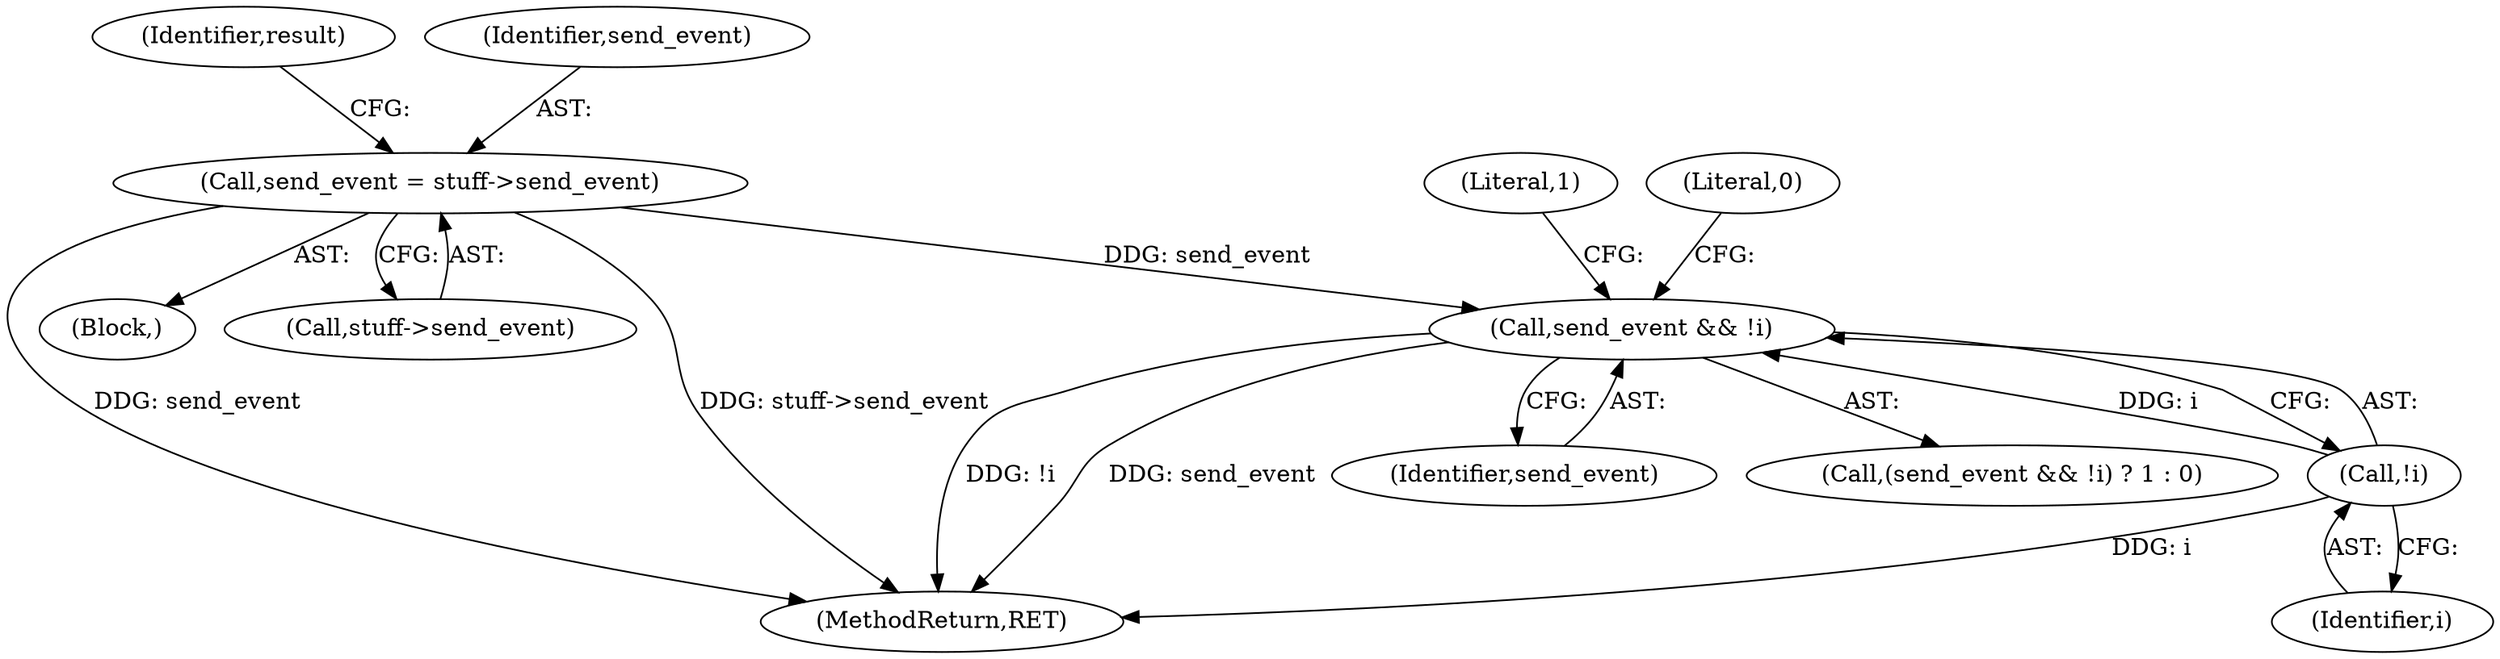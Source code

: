digraph "0_xserver_cad5a1050b7184d828aef9c1dd151c3ab649d37e_3@API" {
"1000284" [label="(Call,send_event && !i)"];
"1000116" [label="(Call,send_event = stuff->send_event)"];
"1000286" [label="(Call,!i)"];
"1000122" [label="(Identifier,result)"];
"1000296" [label="(MethodReturn,RET)"];
"1000117" [label="(Identifier,send_event)"];
"1000284" [label="(Call,send_event && !i)"];
"1000287" [label="(Identifier,i)"];
"1000286" [label="(Call,!i)"];
"1000285" [label="(Identifier,send_event)"];
"1000283" [label="(Call,(send_event && !i) ? 1 : 0)"];
"1000116" [label="(Call,send_event = stuff->send_event)"];
"1000288" [label="(Literal,1)"];
"1000102" [label="(Block,)"];
"1000118" [label="(Call,stuff->send_event)"];
"1000289" [label="(Literal,0)"];
"1000284" -> "1000283"  [label="AST: "];
"1000284" -> "1000285"  [label="CFG: "];
"1000284" -> "1000286"  [label="CFG: "];
"1000285" -> "1000284"  [label="AST: "];
"1000286" -> "1000284"  [label="AST: "];
"1000288" -> "1000284"  [label="CFG: "];
"1000289" -> "1000284"  [label="CFG: "];
"1000284" -> "1000296"  [label="DDG: !i"];
"1000284" -> "1000296"  [label="DDG: send_event"];
"1000116" -> "1000284"  [label="DDG: send_event"];
"1000286" -> "1000284"  [label="DDG: i"];
"1000116" -> "1000102"  [label="AST: "];
"1000116" -> "1000118"  [label="CFG: "];
"1000117" -> "1000116"  [label="AST: "];
"1000118" -> "1000116"  [label="AST: "];
"1000122" -> "1000116"  [label="CFG: "];
"1000116" -> "1000296"  [label="DDG: stuff->send_event"];
"1000116" -> "1000296"  [label="DDG: send_event"];
"1000286" -> "1000287"  [label="CFG: "];
"1000287" -> "1000286"  [label="AST: "];
"1000286" -> "1000296"  [label="DDG: i"];
}
